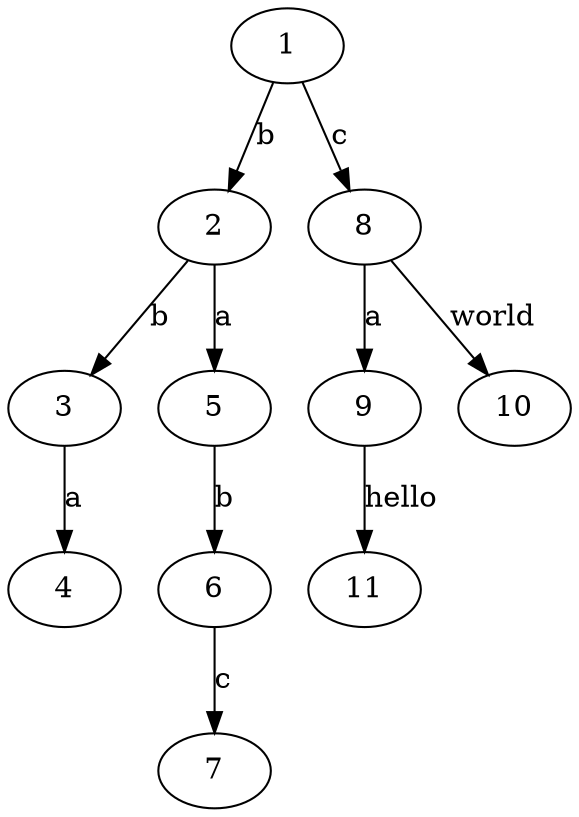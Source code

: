 digraph G {
1;
2;
3;
4;
5;
6;
7;
8;
9;
10;
11;
1 -> 2  [key=0, label=b];
2 -> 3  [key=0, label=b];
2 -> 5  [key=0, label=a];
3 -> 4  [key=0, label=a];
2 -> 5  [key=0, label=a];
5 -> 6  [key=0, label=b];
6 -> 7  [key=0, label=c];
1 -> 8  [key=0, label=c];
8 -> 9  [key=0, label=a];
9 -> 11  [key=0, label=hello];
8 -> 10  [key=0, label=world];
}
